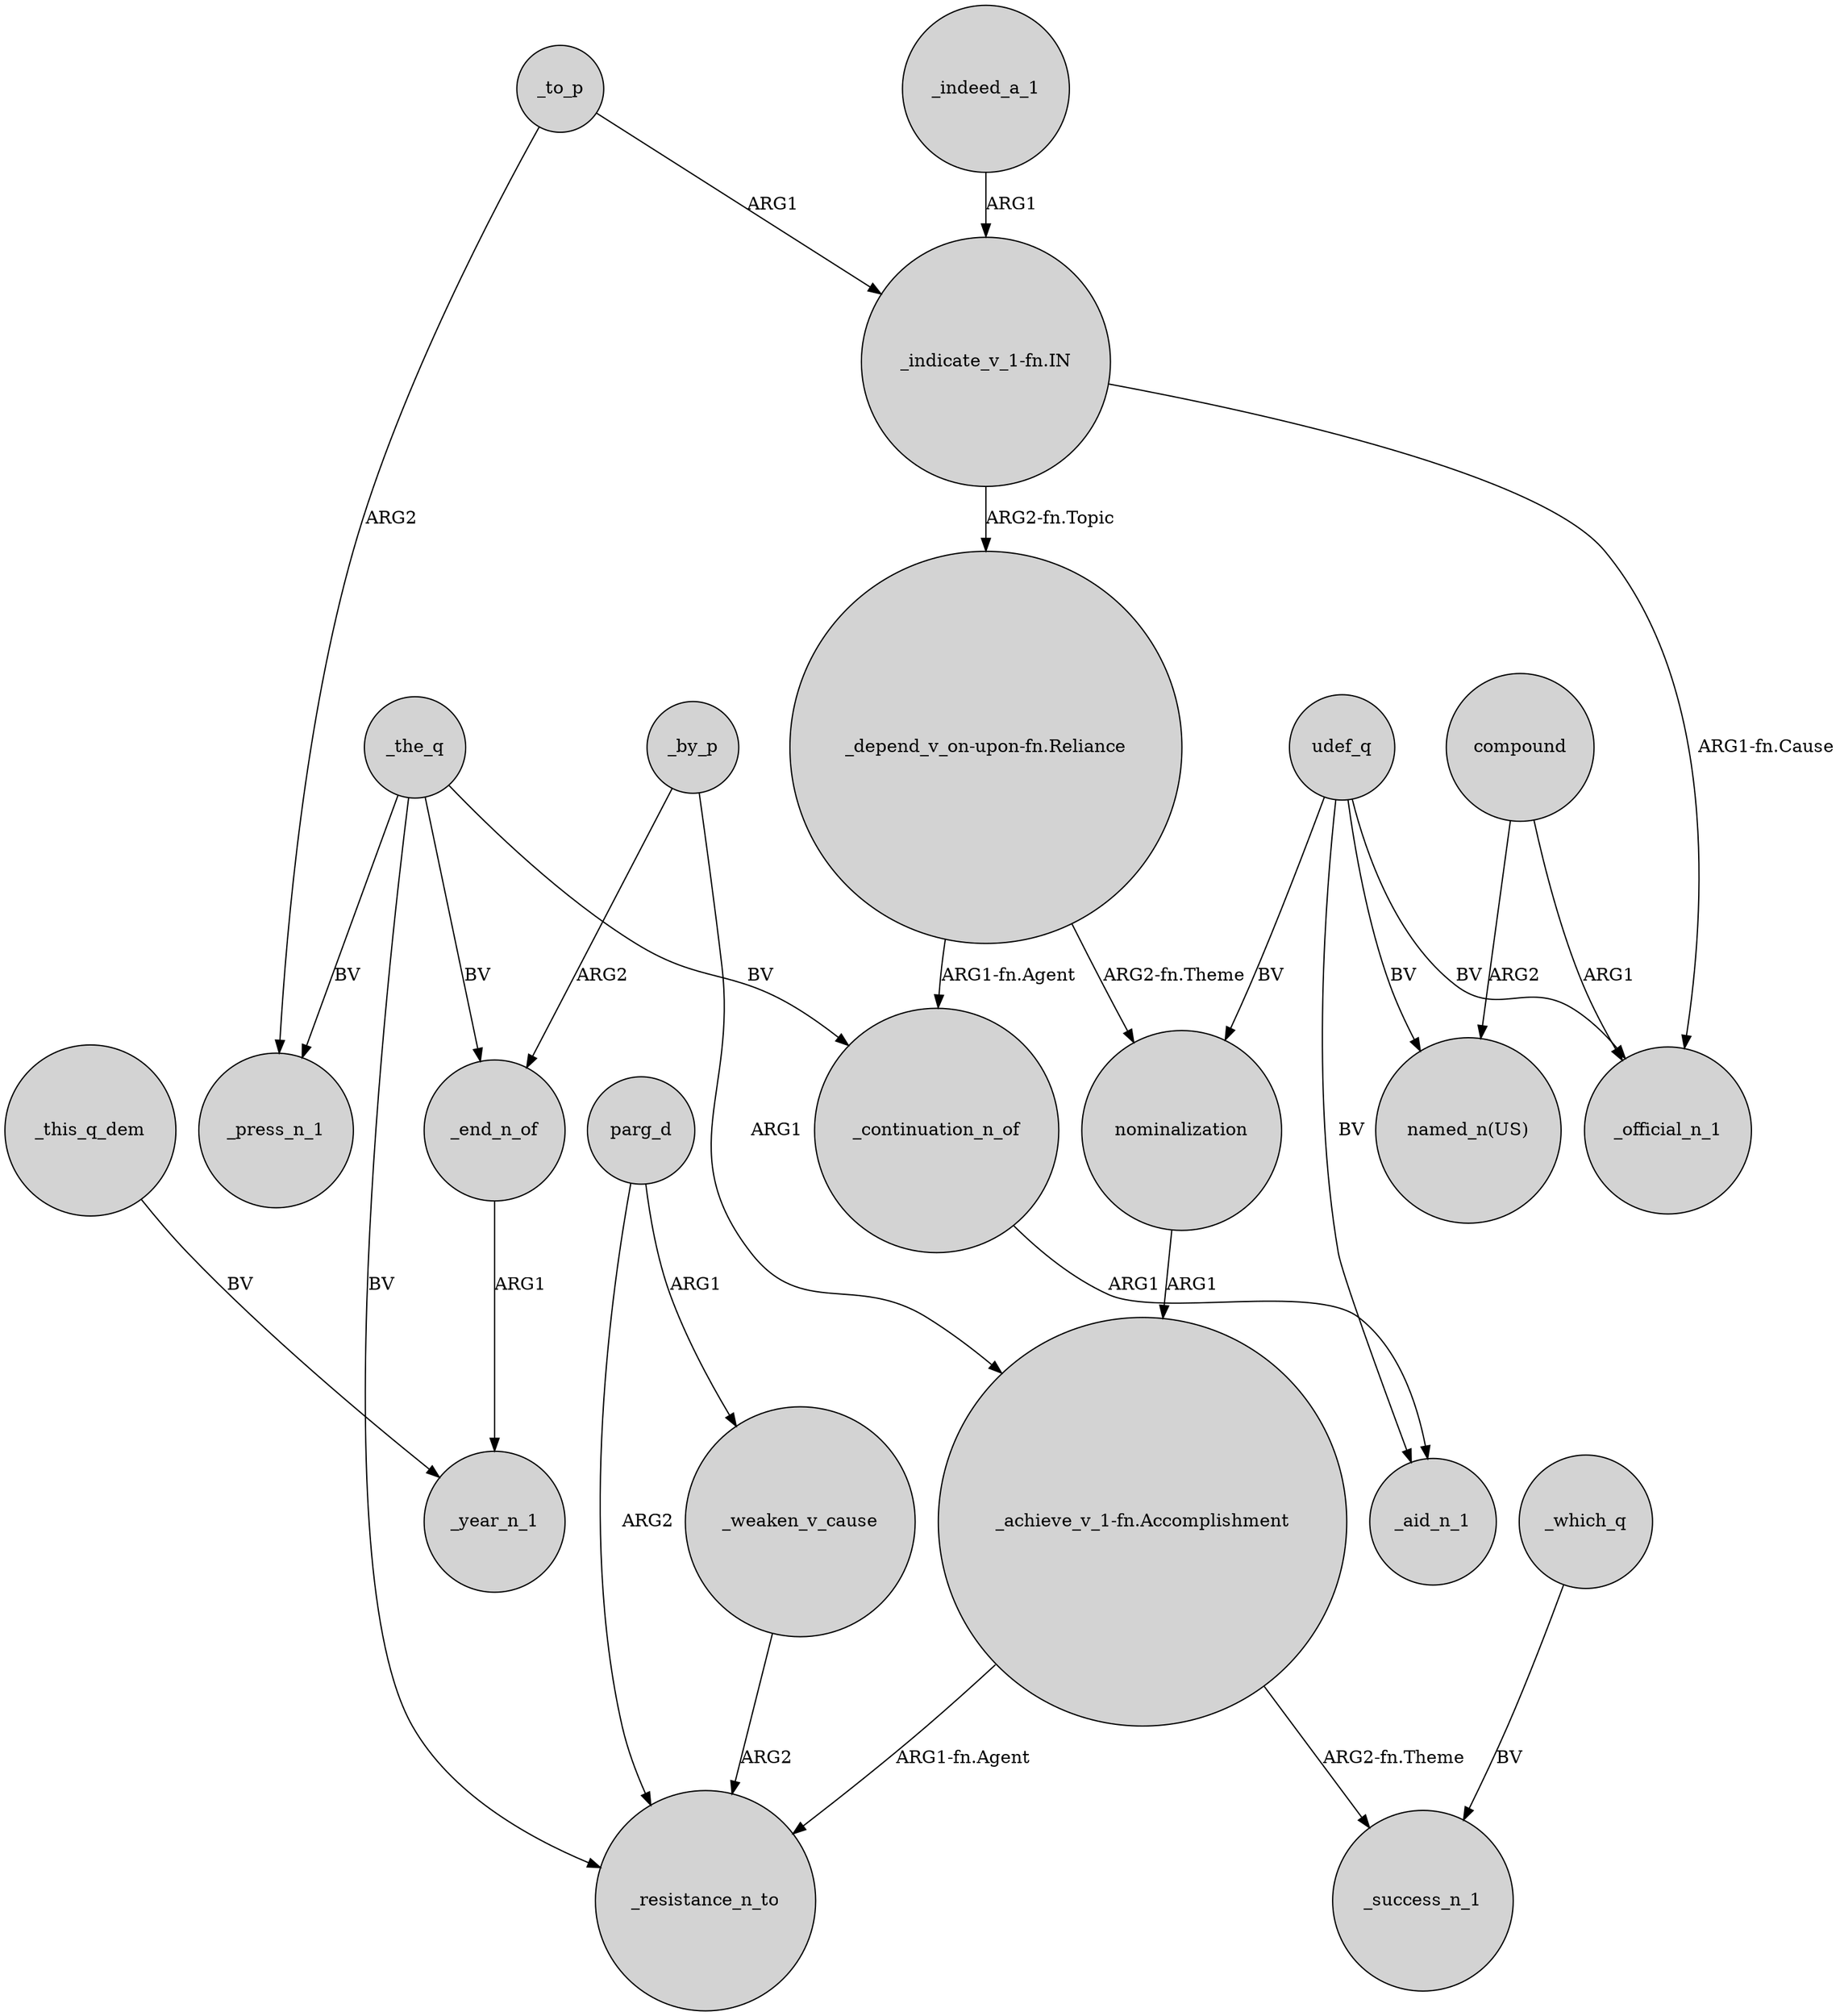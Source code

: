 digraph {
	node [shape=circle style=filled]
	_weaken_v_cause -> _resistance_n_to [label=ARG2]
	_the_q -> _press_n_1 [label=BV]
	udef_q -> "named_n(US)" [label=BV]
	_continuation_n_of -> _aid_n_1 [label=ARG1]
	_the_q -> _end_n_of [label=BV]
	_end_n_of -> _year_n_1 [label=ARG1]
	parg_d -> _resistance_n_to [label=ARG2]
	parg_d -> _weaken_v_cause [label=ARG1]
	_the_q -> _resistance_n_to [label=BV]
	_by_p -> _end_n_of [label=ARG2]
	"_achieve_v_1-fn.Accomplishment" -> _success_n_1 [label="ARG2-fn.Theme"]
	compound -> "named_n(US)" [label=ARG2]
	"_achieve_v_1-fn.Accomplishment" -> _resistance_n_to [label="ARG1-fn.Agent"]
	nominalization -> "_achieve_v_1-fn.Accomplishment" [label=ARG1]
	_by_p -> "_achieve_v_1-fn.Accomplishment" [label=ARG1]
	udef_q -> _official_n_1 [label=BV]
	_to_p -> "_indicate_v_1-fn.IN" [label=ARG1]
	_indeed_a_1 -> "_indicate_v_1-fn.IN" [label=ARG1]
	_the_q -> _continuation_n_of [label=BV]
	udef_q -> nominalization [label=BV]
	_to_p -> _press_n_1 [label=ARG2]
	_which_q -> _success_n_1 [label=BV]
	compound -> _official_n_1 [label=ARG1]
	udef_q -> _aid_n_1 [label=BV]
	"_indicate_v_1-fn.IN" -> _official_n_1 [label="ARG1-fn.Cause"]
	"_indicate_v_1-fn.IN" -> "_depend_v_on-upon-fn.Reliance" [label="ARG2-fn.Topic"]
	"_depend_v_on-upon-fn.Reliance" -> nominalization [label="ARG2-fn.Theme"]
	"_depend_v_on-upon-fn.Reliance" -> _continuation_n_of [label="ARG1-fn.Agent"]
	_this_q_dem -> _year_n_1 [label=BV]
}
